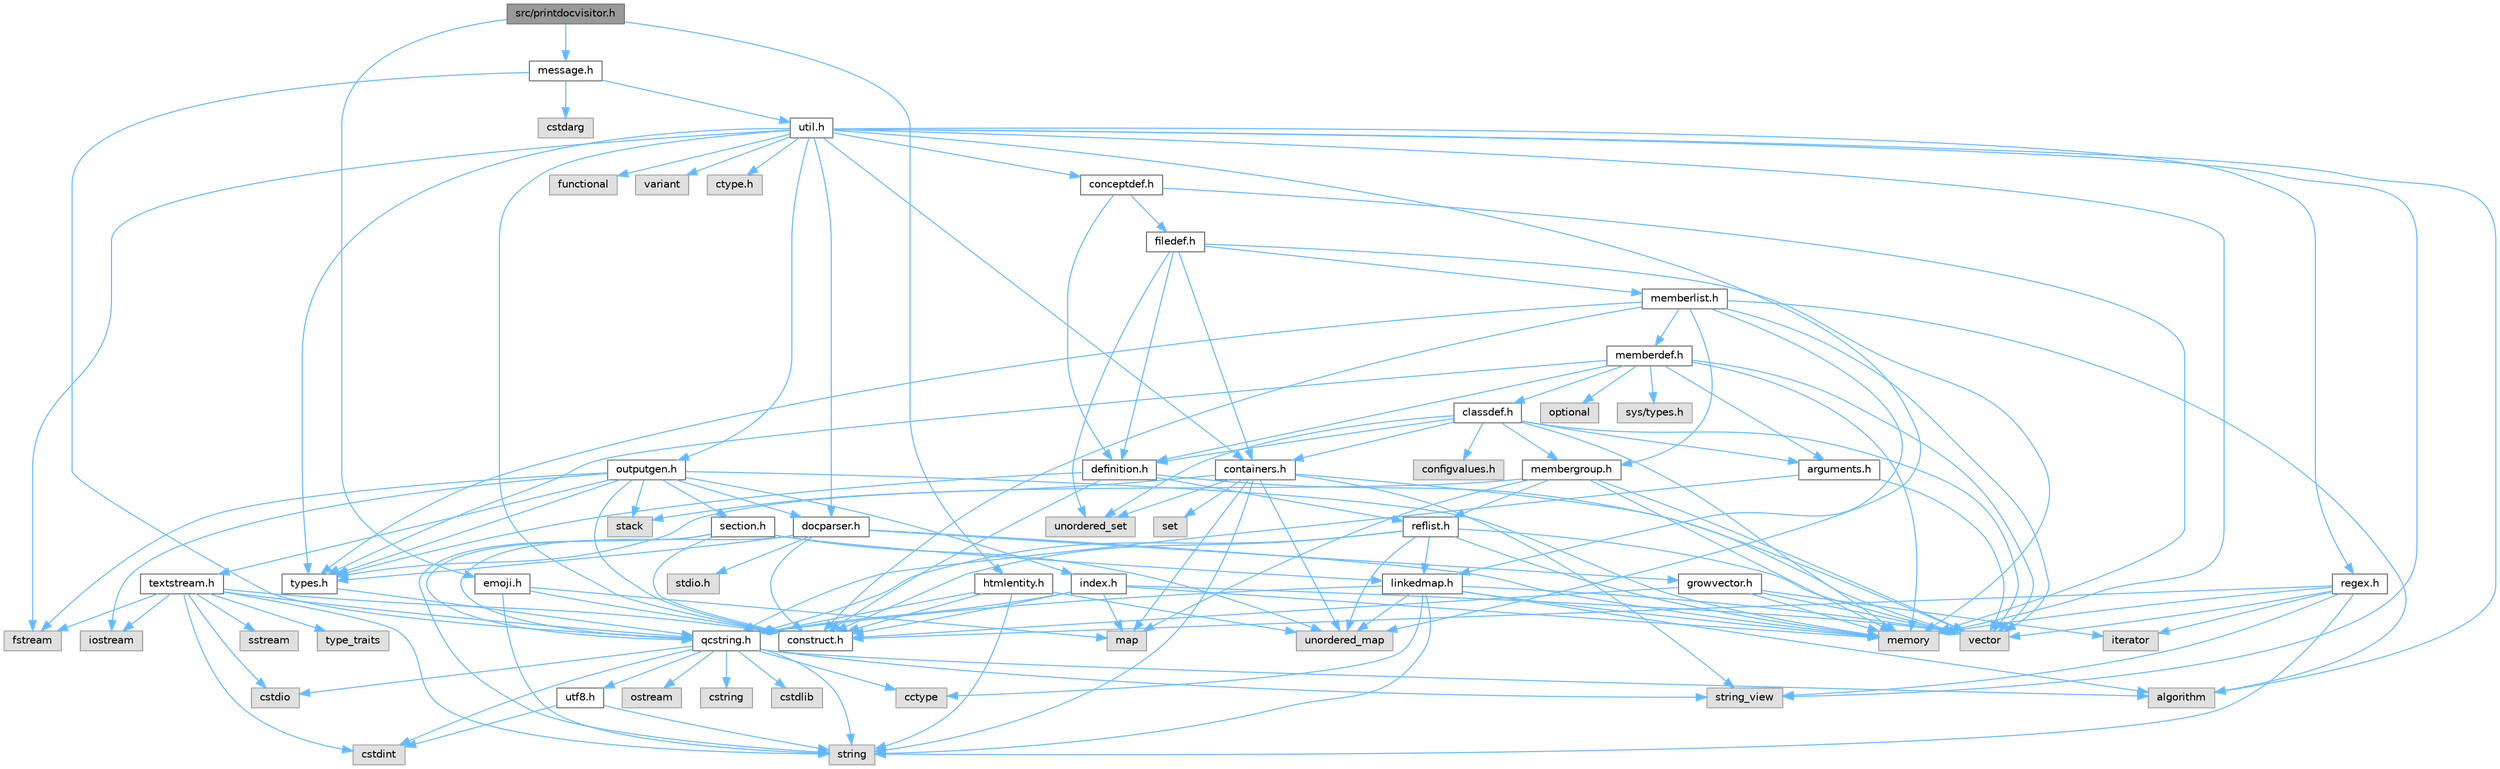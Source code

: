 digraph "src/printdocvisitor.h"
{
 // INTERACTIVE_SVG=YES
 // LATEX_PDF_SIZE
  bgcolor="transparent";
  edge [fontname=Helvetica,fontsize=10,labelfontname=Helvetica,labelfontsize=10];
  node [fontname=Helvetica,fontsize=10,shape=box,height=0.2,width=0.4];
  Node1 [id="Node000001",label="src/printdocvisitor.h",height=0.2,width=0.4,color="gray40", fillcolor="grey60", style="filled", fontcolor="black",tooltip=" "];
  Node1 -> Node2 [id="edge1_Node000001_Node000002",color="steelblue1",style="solid",tooltip=" "];
  Node2 [id="Node000002",label="htmlentity.h",height=0.2,width=0.4,color="grey40", fillcolor="white", style="filled",URL="$db/dc6/htmlentity_8h.html",tooltip=" "];
  Node2 -> Node3 [id="edge2_Node000002_Node000003",color="steelblue1",style="solid",tooltip=" "];
  Node3 [id="Node000003",label="unordered_map",height=0.2,width=0.4,color="grey60", fillcolor="#E0E0E0", style="filled",tooltip=" "];
  Node2 -> Node4 [id="edge3_Node000002_Node000004",color="steelblue1",style="solid",tooltip=" "];
  Node4 [id="Node000004",label="string",height=0.2,width=0.4,color="grey60", fillcolor="#E0E0E0", style="filled",tooltip=" "];
  Node2 -> Node5 [id="edge4_Node000002_Node000005",color="steelblue1",style="solid",tooltip=" "];
  Node5 [id="Node000005",label="qcstring.h",height=0.2,width=0.4,color="grey40", fillcolor="white", style="filled",URL="$d7/d5c/qcstring_8h.html",tooltip=" "];
  Node5 -> Node4 [id="edge5_Node000005_Node000004",color="steelblue1",style="solid",tooltip=" "];
  Node5 -> Node6 [id="edge6_Node000005_Node000006",color="steelblue1",style="solid",tooltip=" "];
  Node6 [id="Node000006",label="string_view",height=0.2,width=0.4,color="grey60", fillcolor="#E0E0E0", style="filled",tooltip=" "];
  Node5 -> Node7 [id="edge7_Node000005_Node000007",color="steelblue1",style="solid",tooltip=" "];
  Node7 [id="Node000007",label="algorithm",height=0.2,width=0.4,color="grey60", fillcolor="#E0E0E0", style="filled",tooltip=" "];
  Node5 -> Node8 [id="edge8_Node000005_Node000008",color="steelblue1",style="solid",tooltip=" "];
  Node8 [id="Node000008",label="cctype",height=0.2,width=0.4,color="grey60", fillcolor="#E0E0E0", style="filled",tooltip=" "];
  Node5 -> Node9 [id="edge9_Node000005_Node000009",color="steelblue1",style="solid",tooltip=" "];
  Node9 [id="Node000009",label="cstring",height=0.2,width=0.4,color="grey60", fillcolor="#E0E0E0", style="filled",tooltip=" "];
  Node5 -> Node10 [id="edge10_Node000005_Node000010",color="steelblue1",style="solid",tooltip=" "];
  Node10 [id="Node000010",label="cstdio",height=0.2,width=0.4,color="grey60", fillcolor="#E0E0E0", style="filled",tooltip=" "];
  Node5 -> Node11 [id="edge11_Node000005_Node000011",color="steelblue1",style="solid",tooltip=" "];
  Node11 [id="Node000011",label="cstdlib",height=0.2,width=0.4,color="grey60", fillcolor="#E0E0E0", style="filled",tooltip=" "];
  Node5 -> Node12 [id="edge12_Node000005_Node000012",color="steelblue1",style="solid",tooltip=" "];
  Node12 [id="Node000012",label="cstdint",height=0.2,width=0.4,color="grey60", fillcolor="#E0E0E0", style="filled",tooltip=" "];
  Node5 -> Node13 [id="edge13_Node000005_Node000013",color="steelblue1",style="solid",tooltip=" "];
  Node13 [id="Node000013",label="ostream",height=0.2,width=0.4,color="grey60", fillcolor="#E0E0E0", style="filled",tooltip=" "];
  Node5 -> Node14 [id="edge14_Node000005_Node000014",color="steelblue1",style="solid",tooltip=" "];
  Node14 [id="Node000014",label="utf8.h",height=0.2,width=0.4,color="grey40", fillcolor="white", style="filled",URL="$db/d7c/utf8_8h.html",tooltip="Various UTF8 related helper functions."];
  Node14 -> Node12 [id="edge15_Node000014_Node000012",color="steelblue1",style="solid",tooltip=" "];
  Node14 -> Node4 [id="edge16_Node000014_Node000004",color="steelblue1",style="solid",tooltip=" "];
  Node2 -> Node15 [id="edge17_Node000002_Node000015",color="steelblue1",style="solid",tooltip=" "];
  Node15 [id="Node000015",label="construct.h",height=0.2,width=0.4,color="grey40", fillcolor="white", style="filled",URL="$d7/dfc/construct_8h.html",tooltip=" "];
  Node1 -> Node16 [id="edge18_Node000001_Node000016",color="steelblue1",style="solid",tooltip=" "];
  Node16 [id="Node000016",label="emoji.h",height=0.2,width=0.4,color="grey40", fillcolor="white", style="filled",URL="$d6/dd3/emoji_8h.html",tooltip=" "];
  Node16 -> Node17 [id="edge19_Node000016_Node000017",color="steelblue1",style="solid",tooltip=" "];
  Node17 [id="Node000017",label="map",height=0.2,width=0.4,color="grey60", fillcolor="#E0E0E0", style="filled",tooltip=" "];
  Node16 -> Node4 [id="edge20_Node000016_Node000004",color="steelblue1",style="solid",tooltip=" "];
  Node16 -> Node15 [id="edge21_Node000016_Node000015",color="steelblue1",style="solid",tooltip=" "];
  Node1 -> Node18 [id="edge22_Node000001_Node000018",color="steelblue1",style="solid",tooltip=" "];
  Node18 [id="Node000018",label="message.h",height=0.2,width=0.4,color="grey40", fillcolor="white", style="filled",URL="$d2/d0d/message_8h.html",tooltip=" "];
  Node18 -> Node19 [id="edge23_Node000018_Node000019",color="steelblue1",style="solid",tooltip=" "];
  Node19 [id="Node000019",label="cstdarg",height=0.2,width=0.4,color="grey60", fillcolor="#E0E0E0", style="filled",tooltip=" "];
  Node18 -> Node5 [id="edge24_Node000018_Node000005",color="steelblue1",style="solid",tooltip=" "];
  Node18 -> Node20 [id="edge25_Node000018_Node000020",color="steelblue1",style="solid",tooltip=" "];
  Node20 [id="Node000020",label="util.h",height=0.2,width=0.4,color="grey40", fillcolor="white", style="filled",URL="$d8/d3c/util_8h.html",tooltip="A bunch of utility functions."];
  Node20 -> Node21 [id="edge26_Node000020_Node000021",color="steelblue1",style="solid",tooltip=" "];
  Node21 [id="Node000021",label="memory",height=0.2,width=0.4,color="grey60", fillcolor="#E0E0E0", style="filled",tooltip=" "];
  Node20 -> Node3 [id="edge27_Node000020_Node000003",color="steelblue1",style="solid",tooltip=" "];
  Node20 -> Node7 [id="edge28_Node000020_Node000007",color="steelblue1",style="solid",tooltip=" "];
  Node20 -> Node22 [id="edge29_Node000020_Node000022",color="steelblue1",style="solid",tooltip=" "];
  Node22 [id="Node000022",label="functional",height=0.2,width=0.4,color="grey60", fillcolor="#E0E0E0", style="filled",tooltip=" "];
  Node20 -> Node23 [id="edge30_Node000020_Node000023",color="steelblue1",style="solid",tooltip=" "];
  Node23 [id="Node000023",label="fstream",height=0.2,width=0.4,color="grey60", fillcolor="#E0E0E0", style="filled",tooltip=" "];
  Node20 -> Node24 [id="edge31_Node000020_Node000024",color="steelblue1",style="solid",tooltip=" "];
  Node24 [id="Node000024",label="variant",height=0.2,width=0.4,color="grey60", fillcolor="#E0E0E0", style="filled",tooltip=" "];
  Node20 -> Node6 [id="edge32_Node000020_Node000006",color="steelblue1",style="solid",tooltip=" "];
  Node20 -> Node25 [id="edge33_Node000020_Node000025",color="steelblue1",style="solid",tooltip=" "];
  Node25 [id="Node000025",label="ctype.h",height=0.2,width=0.4,color="grey60", fillcolor="#E0E0E0", style="filled",tooltip=" "];
  Node20 -> Node26 [id="edge34_Node000020_Node000026",color="steelblue1",style="solid",tooltip=" "];
  Node26 [id="Node000026",label="types.h",height=0.2,width=0.4,color="grey40", fillcolor="white", style="filled",URL="$d9/d49/types_8h.html",tooltip="This file contains a number of basic enums and types."];
  Node26 -> Node5 [id="edge35_Node000026_Node000005",color="steelblue1",style="solid",tooltip=" "];
  Node20 -> Node27 [id="edge36_Node000020_Node000027",color="steelblue1",style="solid",tooltip=" "];
  Node27 [id="Node000027",label="docparser.h",height=0.2,width=0.4,color="grey40", fillcolor="white", style="filled",URL="$de/d9c/docparser_8h.html",tooltip=" "];
  Node27 -> Node28 [id="edge37_Node000027_Node000028",color="steelblue1",style="solid",tooltip=" "];
  Node28 [id="Node000028",label="stdio.h",height=0.2,width=0.4,color="grey60", fillcolor="#E0E0E0", style="filled",tooltip=" "];
  Node27 -> Node21 [id="edge38_Node000027_Node000021",color="steelblue1",style="solid",tooltip=" "];
  Node27 -> Node5 [id="edge39_Node000027_Node000005",color="steelblue1",style="solid",tooltip=" "];
  Node27 -> Node29 [id="edge40_Node000027_Node000029",color="steelblue1",style="solid",tooltip=" "];
  Node29 [id="Node000029",label="growvector.h",height=0.2,width=0.4,color="grey40", fillcolor="white", style="filled",URL="$d7/d50/growvector_8h.html",tooltip=" "];
  Node29 -> Node30 [id="edge41_Node000029_Node000030",color="steelblue1",style="solid",tooltip=" "];
  Node30 [id="Node000030",label="vector",height=0.2,width=0.4,color="grey60", fillcolor="#E0E0E0", style="filled",tooltip=" "];
  Node29 -> Node21 [id="edge42_Node000029_Node000021",color="steelblue1",style="solid",tooltip=" "];
  Node29 -> Node31 [id="edge43_Node000029_Node000031",color="steelblue1",style="solid",tooltip=" "];
  Node31 [id="Node000031",label="iterator",height=0.2,width=0.4,color="grey60", fillcolor="#E0E0E0", style="filled",tooltip=" "];
  Node29 -> Node15 [id="edge44_Node000029_Node000015",color="steelblue1",style="solid",tooltip=" "];
  Node27 -> Node15 [id="edge45_Node000027_Node000015",color="steelblue1",style="solid",tooltip=" "];
  Node27 -> Node26 [id="edge46_Node000027_Node000026",color="steelblue1",style="solid",tooltip=" "];
  Node20 -> Node32 [id="edge47_Node000020_Node000032",color="steelblue1",style="solid",tooltip=" "];
  Node32 [id="Node000032",label="containers.h",height=0.2,width=0.4,color="grey40", fillcolor="white", style="filled",URL="$d5/d75/containers_8h.html",tooltip=" "];
  Node32 -> Node30 [id="edge48_Node000032_Node000030",color="steelblue1",style="solid",tooltip=" "];
  Node32 -> Node4 [id="edge49_Node000032_Node000004",color="steelblue1",style="solid",tooltip=" "];
  Node32 -> Node6 [id="edge50_Node000032_Node000006",color="steelblue1",style="solid",tooltip=" "];
  Node32 -> Node33 [id="edge51_Node000032_Node000033",color="steelblue1",style="solid",tooltip=" "];
  Node33 [id="Node000033",label="set",height=0.2,width=0.4,color="grey60", fillcolor="#E0E0E0", style="filled",tooltip=" "];
  Node32 -> Node17 [id="edge52_Node000032_Node000017",color="steelblue1",style="solid",tooltip=" "];
  Node32 -> Node34 [id="edge53_Node000032_Node000034",color="steelblue1",style="solid",tooltip=" "];
  Node34 [id="Node000034",label="unordered_set",height=0.2,width=0.4,color="grey60", fillcolor="#E0E0E0", style="filled",tooltip=" "];
  Node32 -> Node3 [id="edge54_Node000032_Node000003",color="steelblue1",style="solid",tooltip=" "];
  Node32 -> Node35 [id="edge55_Node000032_Node000035",color="steelblue1",style="solid",tooltip=" "];
  Node35 [id="Node000035",label="stack",height=0.2,width=0.4,color="grey60", fillcolor="#E0E0E0", style="filled",tooltip=" "];
  Node20 -> Node36 [id="edge56_Node000020_Node000036",color="steelblue1",style="solid",tooltip=" "];
  Node36 [id="Node000036",label="outputgen.h",height=0.2,width=0.4,color="grey40", fillcolor="white", style="filled",URL="$df/d06/outputgen_8h.html",tooltip=" "];
  Node36 -> Node21 [id="edge57_Node000036_Node000021",color="steelblue1",style="solid",tooltip=" "];
  Node36 -> Node35 [id="edge58_Node000036_Node000035",color="steelblue1",style="solid",tooltip=" "];
  Node36 -> Node37 [id="edge59_Node000036_Node000037",color="steelblue1",style="solid",tooltip=" "];
  Node37 [id="Node000037",label="iostream",height=0.2,width=0.4,color="grey60", fillcolor="#E0E0E0", style="filled",tooltip=" "];
  Node36 -> Node23 [id="edge60_Node000036_Node000023",color="steelblue1",style="solid",tooltip=" "];
  Node36 -> Node26 [id="edge61_Node000036_Node000026",color="steelblue1",style="solid",tooltip=" "];
  Node36 -> Node38 [id="edge62_Node000036_Node000038",color="steelblue1",style="solid",tooltip=" "];
  Node38 [id="Node000038",label="index.h",height=0.2,width=0.4,color="grey40", fillcolor="white", style="filled",URL="$d1/db5/index_8h.html",tooltip=" "];
  Node38 -> Node21 [id="edge63_Node000038_Node000021",color="steelblue1",style="solid",tooltip=" "];
  Node38 -> Node30 [id="edge64_Node000038_Node000030",color="steelblue1",style="solid",tooltip=" "];
  Node38 -> Node17 [id="edge65_Node000038_Node000017",color="steelblue1",style="solid",tooltip=" "];
  Node38 -> Node5 [id="edge66_Node000038_Node000005",color="steelblue1",style="solid",tooltip=" "];
  Node38 -> Node15 [id="edge67_Node000038_Node000015",color="steelblue1",style="solid",tooltip=" "];
  Node36 -> Node39 [id="edge68_Node000036_Node000039",color="steelblue1",style="solid",tooltip=" "];
  Node39 [id="Node000039",label="section.h",height=0.2,width=0.4,color="grey40", fillcolor="white", style="filled",URL="$d1/d2a/section_8h.html",tooltip=" "];
  Node39 -> Node4 [id="edge69_Node000039_Node000004",color="steelblue1",style="solid",tooltip=" "];
  Node39 -> Node3 [id="edge70_Node000039_Node000003",color="steelblue1",style="solid",tooltip=" "];
  Node39 -> Node5 [id="edge71_Node000039_Node000005",color="steelblue1",style="solid",tooltip=" "];
  Node39 -> Node40 [id="edge72_Node000039_Node000040",color="steelblue1",style="solid",tooltip=" "];
  Node40 [id="Node000040",label="linkedmap.h",height=0.2,width=0.4,color="grey40", fillcolor="white", style="filled",URL="$da/de1/linkedmap_8h.html",tooltip=" "];
  Node40 -> Node3 [id="edge73_Node000040_Node000003",color="steelblue1",style="solid",tooltip=" "];
  Node40 -> Node30 [id="edge74_Node000040_Node000030",color="steelblue1",style="solid",tooltip=" "];
  Node40 -> Node21 [id="edge75_Node000040_Node000021",color="steelblue1",style="solid",tooltip=" "];
  Node40 -> Node4 [id="edge76_Node000040_Node000004",color="steelblue1",style="solid",tooltip=" "];
  Node40 -> Node7 [id="edge77_Node000040_Node000007",color="steelblue1",style="solid",tooltip=" "];
  Node40 -> Node8 [id="edge78_Node000040_Node000008",color="steelblue1",style="solid",tooltip=" "];
  Node40 -> Node5 [id="edge79_Node000040_Node000005",color="steelblue1",style="solid",tooltip=" "];
  Node39 -> Node15 [id="edge80_Node000039_Node000015",color="steelblue1",style="solid",tooltip=" "];
  Node36 -> Node41 [id="edge81_Node000036_Node000041",color="steelblue1",style="solid",tooltip=" "];
  Node41 [id="Node000041",label="textstream.h",height=0.2,width=0.4,color="grey40", fillcolor="white", style="filled",URL="$d4/d7d/textstream_8h.html",tooltip=" "];
  Node41 -> Node4 [id="edge82_Node000041_Node000004",color="steelblue1",style="solid",tooltip=" "];
  Node41 -> Node37 [id="edge83_Node000041_Node000037",color="steelblue1",style="solid",tooltip=" "];
  Node41 -> Node42 [id="edge84_Node000041_Node000042",color="steelblue1",style="solid",tooltip=" "];
  Node42 [id="Node000042",label="sstream",height=0.2,width=0.4,color="grey60", fillcolor="#E0E0E0", style="filled",tooltip=" "];
  Node41 -> Node12 [id="edge85_Node000041_Node000012",color="steelblue1",style="solid",tooltip=" "];
  Node41 -> Node10 [id="edge86_Node000041_Node000010",color="steelblue1",style="solid",tooltip=" "];
  Node41 -> Node23 [id="edge87_Node000041_Node000023",color="steelblue1",style="solid",tooltip=" "];
  Node41 -> Node43 [id="edge88_Node000041_Node000043",color="steelblue1",style="solid",tooltip=" "];
  Node43 [id="Node000043",label="type_traits",height=0.2,width=0.4,color="grey60", fillcolor="#E0E0E0", style="filled",tooltip=" "];
  Node41 -> Node5 [id="edge89_Node000041_Node000005",color="steelblue1",style="solid",tooltip=" "];
  Node41 -> Node15 [id="edge90_Node000041_Node000015",color="steelblue1",style="solid",tooltip=" "];
  Node36 -> Node27 [id="edge91_Node000036_Node000027",color="steelblue1",style="solid",tooltip=" "];
  Node36 -> Node15 [id="edge92_Node000036_Node000015",color="steelblue1",style="solid",tooltip=" "];
  Node20 -> Node44 [id="edge93_Node000020_Node000044",color="steelblue1",style="solid",tooltip=" "];
  Node44 [id="Node000044",label="regex.h",height=0.2,width=0.4,color="grey40", fillcolor="white", style="filled",URL="$d1/d21/regex_8h.html",tooltip=" "];
  Node44 -> Node21 [id="edge94_Node000044_Node000021",color="steelblue1",style="solid",tooltip=" "];
  Node44 -> Node4 [id="edge95_Node000044_Node000004",color="steelblue1",style="solid",tooltip=" "];
  Node44 -> Node6 [id="edge96_Node000044_Node000006",color="steelblue1",style="solid",tooltip=" "];
  Node44 -> Node30 [id="edge97_Node000044_Node000030",color="steelblue1",style="solid",tooltip=" "];
  Node44 -> Node31 [id="edge98_Node000044_Node000031",color="steelblue1",style="solid",tooltip=" "];
  Node44 -> Node15 [id="edge99_Node000044_Node000015",color="steelblue1",style="solid",tooltip=" "];
  Node20 -> Node45 [id="edge100_Node000020_Node000045",color="steelblue1",style="solid",tooltip=" "];
  Node45 [id="Node000045",label="conceptdef.h",height=0.2,width=0.4,color="grey40", fillcolor="white", style="filled",URL="$da/df1/conceptdef_8h.html",tooltip=" "];
  Node45 -> Node21 [id="edge101_Node000045_Node000021",color="steelblue1",style="solid",tooltip=" "];
  Node45 -> Node46 [id="edge102_Node000045_Node000046",color="steelblue1",style="solid",tooltip=" "];
  Node46 [id="Node000046",label="definition.h",height=0.2,width=0.4,color="grey40", fillcolor="white", style="filled",URL="$df/da1/definition_8h.html",tooltip=" "];
  Node46 -> Node30 [id="edge103_Node000046_Node000030",color="steelblue1",style="solid",tooltip=" "];
  Node46 -> Node26 [id="edge104_Node000046_Node000026",color="steelblue1",style="solid",tooltip=" "];
  Node46 -> Node47 [id="edge105_Node000046_Node000047",color="steelblue1",style="solid",tooltip=" "];
  Node47 [id="Node000047",label="reflist.h",height=0.2,width=0.4,color="grey40", fillcolor="white", style="filled",URL="$d1/d02/reflist_8h.html",tooltip=" "];
  Node47 -> Node30 [id="edge106_Node000047_Node000030",color="steelblue1",style="solid",tooltip=" "];
  Node47 -> Node3 [id="edge107_Node000047_Node000003",color="steelblue1",style="solid",tooltip=" "];
  Node47 -> Node21 [id="edge108_Node000047_Node000021",color="steelblue1",style="solid",tooltip=" "];
  Node47 -> Node5 [id="edge109_Node000047_Node000005",color="steelblue1",style="solid",tooltip=" "];
  Node47 -> Node40 [id="edge110_Node000047_Node000040",color="steelblue1",style="solid",tooltip=" "];
  Node47 -> Node15 [id="edge111_Node000047_Node000015",color="steelblue1",style="solid",tooltip=" "];
  Node46 -> Node15 [id="edge112_Node000046_Node000015",color="steelblue1",style="solid",tooltip=" "];
  Node45 -> Node48 [id="edge113_Node000045_Node000048",color="steelblue1",style="solid",tooltip=" "];
  Node48 [id="Node000048",label="filedef.h",height=0.2,width=0.4,color="grey40", fillcolor="white", style="filled",URL="$d4/d3a/filedef_8h.html",tooltip=" "];
  Node48 -> Node21 [id="edge114_Node000048_Node000021",color="steelblue1",style="solid",tooltip=" "];
  Node48 -> Node34 [id="edge115_Node000048_Node000034",color="steelblue1",style="solid",tooltip=" "];
  Node48 -> Node46 [id="edge116_Node000048_Node000046",color="steelblue1",style="solid",tooltip=" "];
  Node48 -> Node49 [id="edge117_Node000048_Node000049",color="steelblue1",style="solid",tooltip=" "];
  Node49 [id="Node000049",label="memberlist.h",height=0.2,width=0.4,color="grey40", fillcolor="white", style="filled",URL="$dd/d78/memberlist_8h.html",tooltip=" "];
  Node49 -> Node30 [id="edge118_Node000049_Node000030",color="steelblue1",style="solid",tooltip=" "];
  Node49 -> Node7 [id="edge119_Node000049_Node000007",color="steelblue1",style="solid",tooltip=" "];
  Node49 -> Node50 [id="edge120_Node000049_Node000050",color="steelblue1",style="solid",tooltip=" "];
  Node50 [id="Node000050",label="memberdef.h",height=0.2,width=0.4,color="grey40", fillcolor="white", style="filled",URL="$d4/d46/memberdef_8h.html",tooltip=" "];
  Node50 -> Node30 [id="edge121_Node000050_Node000030",color="steelblue1",style="solid",tooltip=" "];
  Node50 -> Node21 [id="edge122_Node000050_Node000021",color="steelblue1",style="solid",tooltip=" "];
  Node50 -> Node51 [id="edge123_Node000050_Node000051",color="steelblue1",style="solid",tooltip=" "];
  Node51 [id="Node000051",label="optional",height=0.2,width=0.4,color="grey60", fillcolor="#E0E0E0", style="filled",tooltip=" "];
  Node50 -> Node52 [id="edge124_Node000050_Node000052",color="steelblue1",style="solid",tooltip=" "];
  Node52 [id="Node000052",label="sys/types.h",height=0.2,width=0.4,color="grey60", fillcolor="#E0E0E0", style="filled",tooltip=" "];
  Node50 -> Node26 [id="edge125_Node000050_Node000026",color="steelblue1",style="solid",tooltip=" "];
  Node50 -> Node46 [id="edge126_Node000050_Node000046",color="steelblue1",style="solid",tooltip=" "];
  Node50 -> Node53 [id="edge127_Node000050_Node000053",color="steelblue1",style="solid",tooltip=" "];
  Node53 [id="Node000053",label="arguments.h",height=0.2,width=0.4,color="grey40", fillcolor="white", style="filled",URL="$df/d9b/arguments_8h.html",tooltip=" "];
  Node53 -> Node30 [id="edge128_Node000053_Node000030",color="steelblue1",style="solid",tooltip=" "];
  Node53 -> Node5 [id="edge129_Node000053_Node000005",color="steelblue1",style="solid",tooltip=" "];
  Node50 -> Node54 [id="edge130_Node000050_Node000054",color="steelblue1",style="solid",tooltip=" "];
  Node54 [id="Node000054",label="classdef.h",height=0.2,width=0.4,color="grey40", fillcolor="white", style="filled",URL="$d1/da6/classdef_8h.html",tooltip=" "];
  Node54 -> Node21 [id="edge131_Node000054_Node000021",color="steelblue1",style="solid",tooltip=" "];
  Node54 -> Node30 [id="edge132_Node000054_Node000030",color="steelblue1",style="solid",tooltip=" "];
  Node54 -> Node34 [id="edge133_Node000054_Node000034",color="steelblue1",style="solid",tooltip=" "];
  Node54 -> Node32 [id="edge134_Node000054_Node000032",color="steelblue1",style="solid",tooltip=" "];
  Node54 -> Node46 [id="edge135_Node000054_Node000046",color="steelblue1",style="solid",tooltip=" "];
  Node54 -> Node53 [id="edge136_Node000054_Node000053",color="steelblue1",style="solid",tooltip=" "];
  Node54 -> Node55 [id="edge137_Node000054_Node000055",color="steelblue1",style="solid",tooltip=" "];
  Node55 [id="Node000055",label="membergroup.h",height=0.2,width=0.4,color="grey40", fillcolor="white", style="filled",URL="$d9/d11/membergroup_8h.html",tooltip=" "];
  Node55 -> Node30 [id="edge138_Node000055_Node000030",color="steelblue1",style="solid",tooltip=" "];
  Node55 -> Node17 [id="edge139_Node000055_Node000017",color="steelblue1",style="solid",tooltip=" "];
  Node55 -> Node21 [id="edge140_Node000055_Node000021",color="steelblue1",style="solid",tooltip=" "];
  Node55 -> Node26 [id="edge141_Node000055_Node000026",color="steelblue1",style="solid",tooltip=" "];
  Node55 -> Node47 [id="edge142_Node000055_Node000047",color="steelblue1",style="solid",tooltip=" "];
  Node54 -> Node56 [id="edge143_Node000054_Node000056",color="steelblue1",style="solid",tooltip=" "];
  Node56 [id="Node000056",label="configvalues.h",height=0.2,width=0.4,color="grey60", fillcolor="#E0E0E0", style="filled",tooltip=" "];
  Node49 -> Node40 [id="edge144_Node000049_Node000040",color="steelblue1",style="solid",tooltip=" "];
  Node49 -> Node26 [id="edge145_Node000049_Node000026",color="steelblue1",style="solid",tooltip=" "];
  Node49 -> Node55 [id="edge146_Node000049_Node000055",color="steelblue1",style="solid",tooltip=" "];
  Node49 -> Node15 [id="edge147_Node000049_Node000015",color="steelblue1",style="solid",tooltip=" "];
  Node48 -> Node32 [id="edge148_Node000048_Node000032",color="steelblue1",style="solid",tooltip=" "];
  Node20 -> Node15 [id="edge149_Node000020_Node000015",color="steelblue1",style="solid",tooltip=" "];
}
